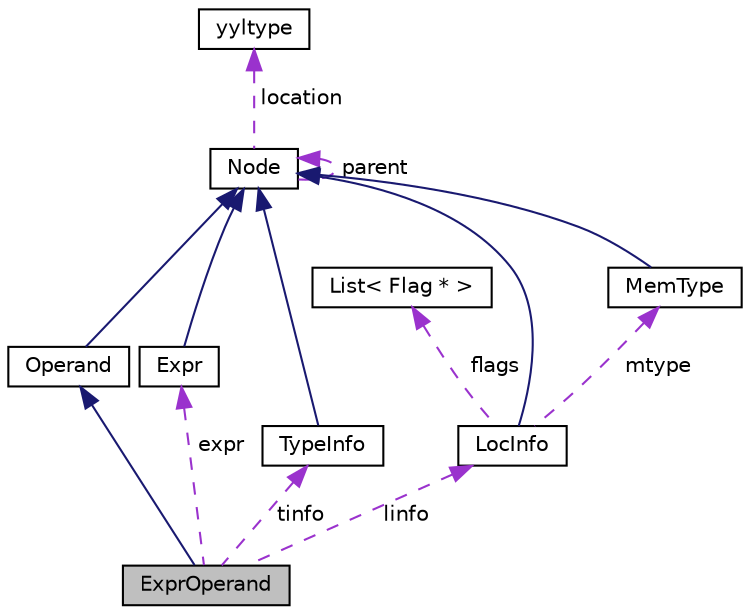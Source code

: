 digraph "ExprOperand"
{
 // LATEX_PDF_SIZE
  edge [fontname="Helvetica",fontsize="10",labelfontname="Helvetica",labelfontsize="10"];
  node [fontname="Helvetica",fontsize="10",shape=record];
  Node1 [label="ExprOperand",height=0.2,width=0.4,color="black", fillcolor="grey75", style="filled", fontcolor="black",tooltip=" "];
  Node2 -> Node1 [dir="back",color="midnightblue",fontsize="10",style="solid"];
  Node2 [label="Operand",height=0.2,width=0.4,color="black", fillcolor="white", style="filled",URL="$classOperand.html",tooltip=" "];
  Node3 -> Node2 [dir="back",color="midnightblue",fontsize="10",style="solid"];
  Node3 [label="Node",height=0.2,width=0.4,color="black", fillcolor="white", style="filled",URL="$classNode.html",tooltip=" "];
  Node3 -> Node3 [dir="back",color="darkorchid3",fontsize="10",style="dashed",label=" parent" ];
  Node4 -> Node3 [dir="back",color="darkorchid3",fontsize="10",style="dashed",label=" location" ];
  Node4 [label="yyltype",height=0.2,width=0.4,color="black", fillcolor="white", style="filled",URL="$structyyltype.html",tooltip=" "];
  Node5 -> Node1 [dir="back",color="darkorchid3",fontsize="10",style="dashed",label=" expr" ];
  Node5 [label="Expr",height=0.2,width=0.4,color="black", fillcolor="white", style="filled",URL="$classExpr.html",tooltip=" "];
  Node3 -> Node5 [dir="back",color="midnightblue",fontsize="10",style="solid"];
  Node6 -> Node1 [dir="back",color="darkorchid3",fontsize="10",style="dashed",label=" tinfo" ];
  Node6 [label="TypeInfo",height=0.2,width=0.4,color="black", fillcolor="white", style="filled",URL="$classTypeInfo.html",tooltip=" "];
  Node3 -> Node6 [dir="back",color="midnightblue",fontsize="10",style="solid"];
  Node7 -> Node1 [dir="back",color="darkorchid3",fontsize="10",style="dashed",label=" linfo" ];
  Node7 [label="LocInfo",height=0.2,width=0.4,color="black", fillcolor="white", style="filled",URL="$classLocInfo.html",tooltip=" "];
  Node3 -> Node7 [dir="back",color="midnightblue",fontsize="10",style="solid"];
  Node8 -> Node7 [dir="back",color="darkorchid3",fontsize="10",style="dashed",label=" mtype" ];
  Node8 [label="MemType",height=0.2,width=0.4,color="black", fillcolor="white", style="filled",URL="$classMemType.html",tooltip=" "];
  Node3 -> Node8 [dir="back",color="midnightblue",fontsize="10",style="solid"];
  Node9 -> Node7 [dir="back",color="darkorchid3",fontsize="10",style="dashed",label=" flags" ];
  Node9 [label="List\< Flag * \>",height=0.2,width=0.4,color="black", fillcolor="white", style="filled",URL="$classList.html",tooltip=" "];
}

